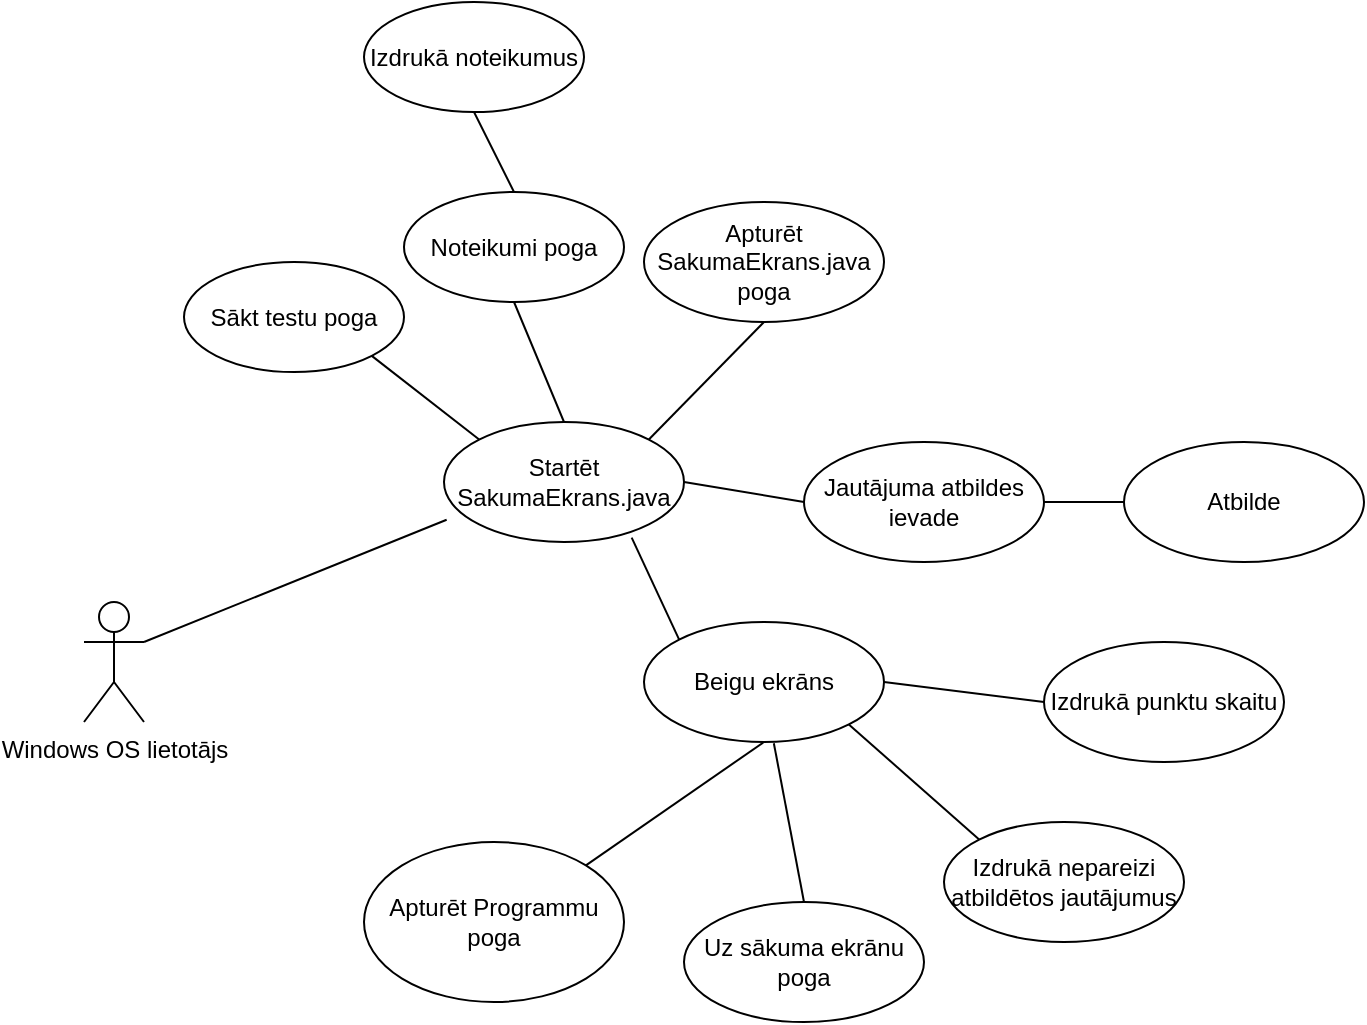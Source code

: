 <mxfile version="21.3.8" type="device">
  <diagram name="Page-1" id="1lIyzBnSoxcRoaJGURCU">
    <mxGraphModel dx="1051" dy="488" grid="1" gridSize="10" guides="1" tooltips="1" connect="1" arrows="1" fold="1" page="1" pageScale="1" pageWidth="850" pageHeight="1100" math="0" shadow="0">
      <root>
        <mxCell id="0" />
        <mxCell id="1" parent="0" />
        <mxCell id="DqRpoxztphLa7JPKAt8U-1" value="Windows OS lietotājs" style="shape=umlActor;verticalLabelPosition=bottom;verticalAlign=top;html=1;outlineConnect=0;" vertex="1" parent="1">
          <mxGeometry x="60" y="420" width="30" height="60" as="geometry" />
        </mxCell>
        <mxCell id="DqRpoxztphLa7JPKAt8U-5" value="" style="endArrow=none;html=1;rounded=0;entryX=0.011;entryY=0.736;entryDx=0;entryDy=0;entryPerimeter=0;" edge="1" parent="1">
          <mxGeometry width="50" height="50" relative="1" as="geometry">
            <mxPoint x="90" y="440" as="sourcePoint" />
            <mxPoint x="241.32" y="378.88" as="targetPoint" />
          </mxGeometry>
        </mxCell>
        <mxCell id="DqRpoxztphLa7JPKAt8U-26" value="Apturēt Programmu poga" style="ellipse;whiteSpace=wrap;html=1;" vertex="1" parent="1">
          <mxGeometry x="200" y="540" width="130" height="80" as="geometry" />
        </mxCell>
        <mxCell id="DqRpoxztphLa7JPKAt8U-33" value="Startēt SakumaEkrans.java" style="ellipse;whiteSpace=wrap;html=1;" vertex="1" parent="1">
          <mxGeometry x="240" y="330" width="120" height="60" as="geometry" />
        </mxCell>
        <mxCell id="DqRpoxztphLa7JPKAt8U-35" value="Apturēt SakumaEkrans.java&lt;br&gt;poga" style="ellipse;whiteSpace=wrap;html=1;" vertex="1" parent="1">
          <mxGeometry x="340" y="220" width="120" height="60" as="geometry" />
        </mxCell>
        <mxCell id="DqRpoxztphLa7JPKAt8U-36" value="Noteikumi poga" style="ellipse;whiteSpace=wrap;html=1;" vertex="1" parent="1">
          <mxGeometry x="220" y="215" width="110" height="55" as="geometry" />
        </mxCell>
        <mxCell id="DqRpoxztphLa7JPKAt8U-37" value="Sākt testu poga" style="ellipse;whiteSpace=wrap;html=1;" vertex="1" parent="1">
          <mxGeometry x="110" y="250" width="110" height="55" as="geometry" />
        </mxCell>
        <mxCell id="DqRpoxztphLa7JPKAt8U-38" value="Izdrukā noteikumus" style="ellipse;whiteSpace=wrap;html=1;" vertex="1" parent="1">
          <mxGeometry x="200" y="120" width="110" height="55" as="geometry" />
        </mxCell>
        <mxCell id="DqRpoxztphLa7JPKAt8U-40" value="" style="endArrow=none;html=1;rounded=0;entryX=0.5;entryY=1;entryDx=0;entryDy=0;exitX=0.5;exitY=0;exitDx=0;exitDy=0;" edge="1" parent="1" source="DqRpoxztphLa7JPKAt8U-33" target="DqRpoxztphLa7JPKAt8U-36">
          <mxGeometry width="50" height="50" relative="1" as="geometry">
            <mxPoint x="290" y="290" as="sourcePoint" />
            <mxPoint x="320" y="290" as="targetPoint" />
          </mxGeometry>
        </mxCell>
        <mxCell id="DqRpoxztphLa7JPKAt8U-41" value="" style="endArrow=none;html=1;rounded=0;entryX=0.5;entryY=1;entryDx=0;entryDy=0;exitX=1;exitY=0;exitDx=0;exitDy=0;" edge="1" parent="1" source="DqRpoxztphLa7JPKAt8U-33" target="DqRpoxztphLa7JPKAt8U-35">
          <mxGeometry width="50" height="50" relative="1" as="geometry">
            <mxPoint x="340" y="330" as="sourcePoint" />
            <mxPoint x="315" y="270" as="targetPoint" />
          </mxGeometry>
        </mxCell>
        <mxCell id="DqRpoxztphLa7JPKAt8U-42" value="" style="endArrow=none;html=1;rounded=0;entryX=1;entryY=1;entryDx=0;entryDy=0;exitX=0;exitY=0;exitDx=0;exitDy=0;" edge="1" parent="1" source="DqRpoxztphLa7JPKAt8U-33" target="DqRpoxztphLa7JPKAt8U-37">
          <mxGeometry width="50" height="50" relative="1" as="geometry">
            <mxPoint x="225" y="350" as="sourcePoint" />
            <mxPoint x="200" y="290" as="targetPoint" />
          </mxGeometry>
        </mxCell>
        <mxCell id="DqRpoxztphLa7JPKAt8U-43" value="" style="endArrow=none;html=1;rounded=0;entryX=0.5;entryY=1;entryDx=0;entryDy=0;exitX=0.5;exitY=0;exitDx=0;exitDy=0;" edge="1" parent="1" source="DqRpoxztphLa7JPKAt8U-36" target="DqRpoxztphLa7JPKAt8U-38">
          <mxGeometry width="50" height="50" relative="1" as="geometry">
            <mxPoint x="355" y="220" as="sourcePoint" />
            <mxPoint x="330" y="160" as="targetPoint" />
          </mxGeometry>
        </mxCell>
        <mxCell id="DqRpoxztphLa7JPKAt8U-44" value="Jautājuma atbildes ievade" style="ellipse;whiteSpace=wrap;html=1;" vertex="1" parent="1">
          <mxGeometry x="420" y="340" width="120" height="60" as="geometry" />
        </mxCell>
        <mxCell id="DqRpoxztphLa7JPKAt8U-45" value="Atbilde" style="ellipse;whiteSpace=wrap;html=1;" vertex="1" parent="1">
          <mxGeometry x="580" y="340" width="120" height="60" as="geometry" />
        </mxCell>
        <mxCell id="DqRpoxztphLa7JPKAt8U-46" value="" style="endArrow=none;html=1;rounded=0;entryX=0;entryY=0.5;entryDx=0;entryDy=0;exitX=1;exitY=0.5;exitDx=0;exitDy=0;" edge="1" parent="1" source="DqRpoxztphLa7JPKAt8U-33" target="DqRpoxztphLa7JPKAt8U-44">
          <mxGeometry width="50" height="50" relative="1" as="geometry">
            <mxPoint x="368" y="364" as="sourcePoint" />
            <mxPoint x="425" y="305" as="targetPoint" />
          </mxGeometry>
        </mxCell>
        <mxCell id="DqRpoxztphLa7JPKAt8U-47" value="" style="endArrow=none;html=1;rounded=0;entryX=0;entryY=0.5;entryDx=0;entryDy=0;exitX=1;exitY=0.5;exitDx=0;exitDy=0;" edge="1" parent="1" source="DqRpoxztphLa7JPKAt8U-44" target="DqRpoxztphLa7JPKAt8U-45">
          <mxGeometry width="50" height="50" relative="1" as="geometry">
            <mxPoint x="550" y="340" as="sourcePoint" />
            <mxPoint x="607" y="281" as="targetPoint" />
          </mxGeometry>
        </mxCell>
        <mxCell id="DqRpoxztphLa7JPKAt8U-48" value="Beigu ekrāns" style="ellipse;whiteSpace=wrap;html=1;" vertex="1" parent="1">
          <mxGeometry x="340" y="430" width="120" height="60" as="geometry" />
        </mxCell>
        <mxCell id="DqRpoxztphLa7JPKAt8U-49" value="" style="endArrow=none;html=1;rounded=0;entryX=0;entryY=0;entryDx=0;entryDy=0;exitX=0.782;exitY=0.964;exitDx=0;exitDy=0;exitPerimeter=0;" edge="1" parent="1" source="DqRpoxztphLa7JPKAt8U-33" target="DqRpoxztphLa7JPKAt8U-48">
          <mxGeometry width="50" height="50" relative="1" as="geometry">
            <mxPoint x="340" y="410" as="sourcePoint" />
            <mxPoint x="400" y="420" as="targetPoint" />
          </mxGeometry>
        </mxCell>
        <mxCell id="DqRpoxztphLa7JPKAt8U-52" value="Izdrukā punktu skaitu" style="ellipse;whiteSpace=wrap;html=1;" vertex="1" parent="1">
          <mxGeometry x="540" y="440" width="120" height="60" as="geometry" />
        </mxCell>
        <mxCell id="DqRpoxztphLa7JPKAt8U-53" value="Izdrukā nepareizi atbildētos jautājumus" style="ellipse;whiteSpace=wrap;html=1;" vertex="1" parent="1">
          <mxGeometry x="490" y="530" width="120" height="60" as="geometry" />
        </mxCell>
        <mxCell id="DqRpoxztphLa7JPKAt8U-54" value="Uz sākuma ekrānu poga" style="ellipse;whiteSpace=wrap;html=1;" vertex="1" parent="1">
          <mxGeometry x="360" y="570" width="120" height="60" as="geometry" />
        </mxCell>
        <mxCell id="DqRpoxztphLa7JPKAt8U-55" value="" style="endArrow=none;html=1;rounded=0;entryX=1;entryY=0;entryDx=0;entryDy=0;exitX=0.5;exitY=1;exitDx=0;exitDy=0;" edge="1" parent="1" source="DqRpoxztphLa7JPKAt8U-48" target="DqRpoxztphLa7JPKAt8U-26">
          <mxGeometry width="50" height="50" relative="1" as="geometry">
            <mxPoint x="316" y="479" as="sourcePoint" />
            <mxPoint x="340" y="530" as="targetPoint" />
          </mxGeometry>
        </mxCell>
        <mxCell id="DqRpoxztphLa7JPKAt8U-56" value="" style="endArrow=none;html=1;rounded=0;entryX=0.5;entryY=0;entryDx=0;entryDy=0;exitX=0.541;exitY=1.01;exitDx=0;exitDy=0;exitPerimeter=0;" edge="1" parent="1" source="DqRpoxztphLa7JPKAt8U-48" target="DqRpoxztphLa7JPKAt8U-54">
          <mxGeometry width="50" height="50" relative="1" as="geometry">
            <mxPoint x="401" y="500" as="sourcePoint" />
            <mxPoint x="425" y="551" as="targetPoint" />
          </mxGeometry>
        </mxCell>
        <mxCell id="DqRpoxztphLa7JPKAt8U-57" value="" style="endArrow=none;html=1;rounded=0;entryX=0;entryY=0;entryDx=0;entryDy=0;exitX=1;exitY=1;exitDx=0;exitDy=0;" edge="1" parent="1" source="DqRpoxztphLa7JPKAt8U-48" target="DqRpoxztphLa7JPKAt8U-53">
          <mxGeometry width="50" height="50" relative="1" as="geometry">
            <mxPoint x="456" y="490" as="sourcePoint" />
            <mxPoint x="480" y="541" as="targetPoint" />
          </mxGeometry>
        </mxCell>
        <mxCell id="DqRpoxztphLa7JPKAt8U-58" value="" style="endArrow=none;html=1;rounded=0;entryX=0;entryY=0.5;entryDx=0;entryDy=0;exitX=1;exitY=0.5;exitDx=0;exitDy=0;" edge="1" parent="1" source="DqRpoxztphLa7JPKAt8U-48" target="DqRpoxztphLa7JPKAt8U-52">
          <mxGeometry width="50" height="50" relative="1" as="geometry">
            <mxPoint x="500" y="420" as="sourcePoint" />
            <mxPoint x="524" y="471" as="targetPoint" />
          </mxGeometry>
        </mxCell>
      </root>
    </mxGraphModel>
  </diagram>
</mxfile>
